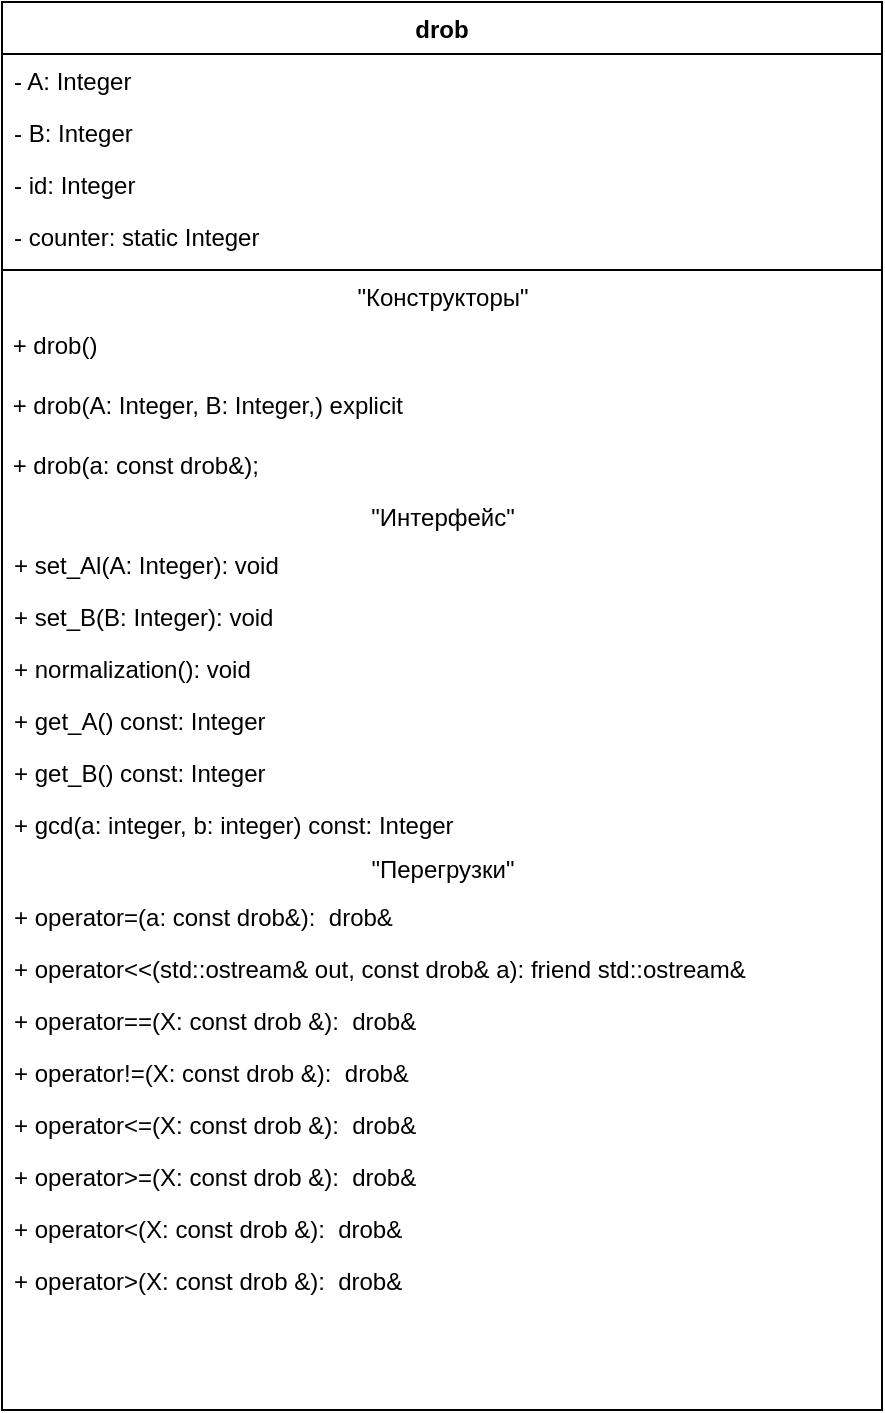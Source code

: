 <mxfile version="16.5.6" type="google"><diagram id="C5RBs43oDa-KdzZeNtuy" name="Page-1"><mxGraphModel dx="1422" dy="781" grid="1" gridSize="10" guides="1" tooltips="1" connect="1" arrows="1" fold="1" page="1" pageScale="1" pageWidth="827" pageHeight="1169" math="0" shadow="0"><root><mxCell id="WIyWlLk6GJQsqaUBKTNV-0"/><mxCell id="WIyWlLk6GJQsqaUBKTNV-1" parent="WIyWlLk6GJQsqaUBKTNV-0"/><mxCell id="zkfFHV4jXpPFQw0GAbJ--0" value="drob" style="swimlane;fontStyle=1;align=center;verticalAlign=top;childLayout=stackLayout;horizontal=1;startSize=26;horizontalStack=0;resizeParent=1;resizeLast=0;collapsible=1;marginBottom=0;rounded=0;shadow=0;strokeWidth=1;" parent="WIyWlLk6GJQsqaUBKTNV-1" vertex="1"><mxGeometry x="220" y="20" width="440" height="704" as="geometry"><mxRectangle x="230" y="140" width="160" height="26" as="alternateBounds"/></mxGeometry></mxCell><mxCell id="zkfFHV4jXpPFQw0GAbJ--1" value="- A: Integer" style="text;align=left;verticalAlign=top;spacingLeft=4;spacingRight=4;overflow=hidden;rotatable=0;points=[[0,0.5],[1,0.5]];portConstraint=eastwest;" parent="zkfFHV4jXpPFQw0GAbJ--0" vertex="1"><mxGeometry y="26" width="440" height="26" as="geometry"/></mxCell><mxCell id="zkfFHV4jXpPFQw0GAbJ--2" value="- B: Integer" style="text;align=left;verticalAlign=top;spacingLeft=4;spacingRight=4;overflow=hidden;rotatable=0;points=[[0,0.5],[1,0.5]];portConstraint=eastwest;rounded=0;shadow=0;html=0;" parent="zkfFHV4jXpPFQw0GAbJ--0" vertex="1"><mxGeometry y="52" width="440" height="26" as="geometry"/></mxCell><mxCell id="zkfFHV4jXpPFQw0GAbJ--3" value="- id: Integer" style="text;align=left;verticalAlign=top;spacingLeft=4;spacingRight=4;overflow=hidden;rotatable=0;points=[[0,0.5],[1,0.5]];portConstraint=eastwest;rounded=0;shadow=0;html=0;" parent="zkfFHV4jXpPFQw0GAbJ--0" vertex="1"><mxGeometry y="78" width="440" height="26" as="geometry"/></mxCell><mxCell id="Bs14M8kSEaB1UUWx1A5Z-1" value="- counter: static Integer" style="text;align=left;verticalAlign=top;spacingLeft=4;spacingRight=4;overflow=hidden;rotatable=0;points=[[0,0.5],[1,0.5]];portConstraint=eastwest;rounded=0;shadow=0;html=0;" parent="zkfFHV4jXpPFQw0GAbJ--0" vertex="1"><mxGeometry y="104" width="440" height="26" as="geometry"/></mxCell><mxCell id="zkfFHV4jXpPFQw0GAbJ--4" value="" style="line;html=1;strokeWidth=1;align=left;verticalAlign=middle;spacingTop=-1;spacingLeft=3;spacingRight=3;rotatable=0;labelPosition=right;points=[];portConstraint=eastwest;" parent="zkfFHV4jXpPFQw0GAbJ--0" vertex="1"><mxGeometry y="130" width="440" height="8" as="geometry"/></mxCell><mxCell id="Bs14M8kSEaB1UUWx1A5Z-37" value="&quot;Конструкторы&quot;" style="text;html=1;align=center;verticalAlign=middle;resizable=0;points=[];autosize=1;strokeColor=none;fillColor=none;" parent="zkfFHV4jXpPFQw0GAbJ--0" vertex="1"><mxGeometry y="138" width="440" height="20" as="geometry"/></mxCell><mxCell id="Bs14M8kSEaB1UUWx1A5Z-6" value="&amp;nbsp;+ drob()" style="text;whiteSpace=wrap;html=1;" parent="zkfFHV4jXpPFQw0GAbJ--0" vertex="1"><mxGeometry y="158" width="440" height="30" as="geometry"/></mxCell><mxCell id="Bs14M8kSEaB1UUWx1A5Z-4" value="&amp;nbsp;+ drob(A&lt;span&gt;: Integer, B: Integer,&lt;/span&gt;) explicit" style="text;whiteSpace=wrap;html=1;" parent="zkfFHV4jXpPFQw0GAbJ--0" vertex="1"><mxGeometry y="188" width="440" height="30" as="geometry"/></mxCell><mxCell id="Bs14M8kSEaB1UUWx1A5Z-8" value="&amp;nbsp;+ drob(a&lt;span&gt;: const drob&amp;amp;&lt;/span&gt;);" style="text;whiteSpace=wrap;html=1;" parent="zkfFHV4jXpPFQw0GAbJ--0" vertex="1"><mxGeometry y="218" width="440" height="30" as="geometry"/></mxCell><mxCell id="Bs14M8kSEaB1UUWx1A5Z-38" value="&quot;Интерфейс&quot;" style="text;html=1;align=center;verticalAlign=middle;resizable=0;points=[];autosize=1;strokeColor=none;fillColor=none;" parent="zkfFHV4jXpPFQw0GAbJ--0" vertex="1"><mxGeometry y="248" width="440" height="20" as="geometry"/></mxCell><mxCell id="Bs14M8kSEaB1UUWx1A5Z-19" value="+ set_Al(A: Integer): void " style="text;strokeColor=none;fillColor=none;align=left;verticalAlign=top;spacingLeft=4;spacingRight=4;overflow=hidden;rotatable=0;points=[[0,0.5],[1,0.5]];portConstraint=eastwest;" parent="zkfFHV4jXpPFQw0GAbJ--0" vertex="1"><mxGeometry y="268" width="440" height="26" as="geometry"/></mxCell><mxCell id="Bs14M8kSEaB1UUWx1A5Z-20" value="+ set_B(B: Integer): void " style="text;strokeColor=none;fillColor=none;align=left;verticalAlign=top;spacingLeft=4;spacingRight=4;overflow=hidden;rotatable=0;points=[[0,0.5],[1,0.5]];portConstraint=eastwest;" parent="zkfFHV4jXpPFQw0GAbJ--0" vertex="1"><mxGeometry y="294" width="440" height="26" as="geometry"/></mxCell><mxCell id="Bs14M8kSEaB1UUWx1A5Z-21" value="+ normalization(): void " style="text;strokeColor=none;fillColor=none;align=left;verticalAlign=top;spacingLeft=4;spacingRight=4;overflow=hidden;rotatable=0;points=[[0,0.5],[1,0.5]];portConstraint=eastwest;" parent="zkfFHV4jXpPFQw0GAbJ--0" vertex="1"><mxGeometry y="320" width="440" height="26" as="geometry"/></mxCell><mxCell id="Bs14M8kSEaB1UUWx1A5Z-25" value="+ get_A() const: Integer" style="text;strokeColor=none;fillColor=none;align=left;verticalAlign=top;spacingLeft=4;spacingRight=4;overflow=hidden;rotatable=0;points=[[0,0.5],[1,0.5]];portConstraint=eastwest;" parent="zkfFHV4jXpPFQw0GAbJ--0" vertex="1"><mxGeometry y="346" width="440" height="26" as="geometry"/></mxCell><mxCell id="Bs14M8kSEaB1UUWx1A5Z-24" value="+ get_B() const: Integer        " style="text;strokeColor=none;fillColor=none;align=left;verticalAlign=top;spacingLeft=4;spacingRight=4;overflow=hidden;rotatable=0;points=[[0,0.5],[1,0.5]];portConstraint=eastwest;" parent="zkfFHV4jXpPFQw0GAbJ--0" vertex="1"><mxGeometry y="372" width="440" height="26" as="geometry"/></mxCell><mxCell id="nx2-jpfiaTdtghB97vwV-0" value="+ gcd(a: integer, b: integer) const: Integer        " style="text;strokeColor=none;fillColor=none;align=left;verticalAlign=top;spacingLeft=4;spacingRight=4;overflow=hidden;rotatable=0;points=[[0,0.5],[1,0.5]];portConstraint=eastwest;" parent="zkfFHV4jXpPFQw0GAbJ--0" vertex="1"><mxGeometry y="398" width="440" height="26" as="geometry"/></mxCell><mxCell id="Bs14M8kSEaB1UUWx1A5Z-39" value="&quot;Перегрузки&quot;" style="text;html=1;align=center;verticalAlign=middle;resizable=0;points=[];autosize=1;strokeColor=none;fillColor=none;" parent="zkfFHV4jXpPFQw0GAbJ--0" vertex="1"><mxGeometry y="424" width="440" height="20" as="geometry"/></mxCell><mxCell id="Bs14M8kSEaB1UUWx1A5Z-41" value="+ operator=(a: const drob&amp;):  drob&amp;" style="text;strokeColor=none;fillColor=none;align=left;verticalAlign=top;spacingLeft=4;spacingRight=4;overflow=hidden;rotatable=0;points=[[0,0.5],[1,0.5]];portConstraint=eastwest;" parent="zkfFHV4jXpPFQw0GAbJ--0" vertex="1"><mxGeometry y="444" width="440" height="26" as="geometry"/></mxCell><mxCell id="Bs14M8kSEaB1UUWx1A5Z-29" value="+ operator&lt;&lt;(std::ostream&amp; out, const drob&amp; a): friend std::ostream&amp;" style="text;strokeColor=none;fillColor=none;align=left;verticalAlign=top;spacingLeft=4;spacingRight=4;overflow=hidden;rotatable=0;points=[[0,0.5],[1,0.5]];portConstraint=eastwest;" parent="zkfFHV4jXpPFQw0GAbJ--0" vertex="1"><mxGeometry y="470" width="440" height="26" as="geometry"/></mxCell><mxCell id="Bs14M8kSEaB1UUWx1A5Z-31" value="+ operator==(X: const drob &amp;):  drob&amp;" style="text;strokeColor=none;fillColor=none;align=left;verticalAlign=top;spacingLeft=4;spacingRight=4;overflow=hidden;rotatable=0;points=[[0,0.5],[1,0.5]];portConstraint=eastwest;" parent="zkfFHV4jXpPFQw0GAbJ--0" vertex="1"><mxGeometry y="496" width="440" height="26" as="geometry"/></mxCell><mxCell id="Bs14M8kSEaB1UUWx1A5Z-32" value="+ operator!=(X: const drob &amp;):  drob&amp;" style="text;strokeColor=none;fillColor=none;align=left;verticalAlign=top;spacingLeft=4;spacingRight=4;overflow=hidden;rotatable=0;points=[[0,0.5],[1,0.5]];portConstraint=eastwest;" parent="zkfFHV4jXpPFQw0GAbJ--0" vertex="1"><mxGeometry y="522" width="440" height="26" as="geometry"/></mxCell><mxCell id="Hl_kZMSv2AXFnv5qIyax-0" value="+ operator&lt;=(X: const drob &amp;):  drob&amp;" style="text;strokeColor=none;fillColor=none;align=left;verticalAlign=top;spacingLeft=4;spacingRight=4;overflow=hidden;rotatable=0;points=[[0,0.5],[1,0.5]];portConstraint=eastwest;" parent="zkfFHV4jXpPFQw0GAbJ--0" vertex="1"><mxGeometry y="548" width="440" height="26" as="geometry"/></mxCell><mxCell id="Hl_kZMSv2AXFnv5qIyax-1" value="+ operator&gt;=(X: const drob &amp;):  drob&amp;" style="text;strokeColor=none;fillColor=none;align=left;verticalAlign=top;spacingLeft=4;spacingRight=4;overflow=hidden;rotatable=0;points=[[0,0.5],[1,0.5]];portConstraint=eastwest;" parent="zkfFHV4jXpPFQw0GAbJ--0" vertex="1"><mxGeometry y="574" width="440" height="26" as="geometry"/></mxCell><mxCell id="Hl_kZMSv2AXFnv5qIyax-2" value="+ operator&lt;(X: const drob &amp;):  drob&amp;" style="text;strokeColor=none;fillColor=none;align=left;verticalAlign=top;spacingLeft=4;spacingRight=4;overflow=hidden;rotatable=0;points=[[0,0.5],[1,0.5]];portConstraint=eastwest;" parent="zkfFHV4jXpPFQw0GAbJ--0" vertex="1"><mxGeometry y="600" width="440" height="26" as="geometry"/></mxCell><mxCell id="nx2-jpfiaTdtghB97vwV-1" value="+ operator&gt;(X: const drob &amp;):  drob&amp;" style="text;strokeColor=none;fillColor=none;align=left;verticalAlign=top;spacingLeft=4;spacingRight=4;overflow=hidden;rotatable=0;points=[[0,0.5],[1,0.5]];portConstraint=eastwest;" parent="zkfFHV4jXpPFQw0GAbJ--0" vertex="1"><mxGeometry y="626" width="440" height="26" as="geometry"/></mxCell></root></mxGraphModel></diagram></mxfile>